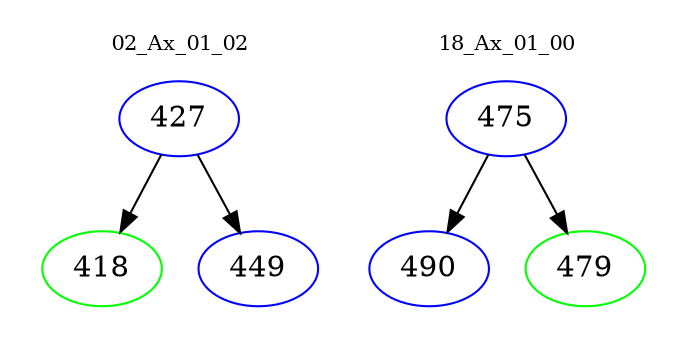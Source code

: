 digraph{
subgraph cluster_0 {
color = white
label = "02_Ax_01_02";
fontsize=10;
T0_427 [label="427", color="blue"]
T0_427 -> T0_418 [color="black"]
T0_418 [label="418", color="green"]
T0_427 -> T0_449 [color="black"]
T0_449 [label="449", color="blue"]
}
subgraph cluster_1 {
color = white
label = "18_Ax_01_00";
fontsize=10;
T1_475 [label="475", color="blue"]
T1_475 -> T1_490 [color="black"]
T1_490 [label="490", color="blue"]
T1_475 -> T1_479 [color="black"]
T1_479 [label="479", color="green"]
}
}

